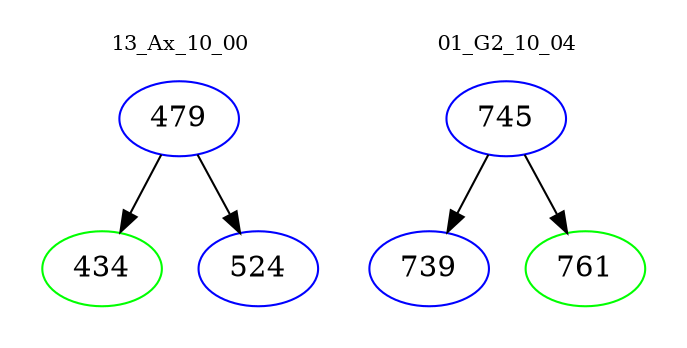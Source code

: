 digraph{
subgraph cluster_0 {
color = white
label = "13_Ax_10_00";
fontsize=10;
T0_479 [label="479", color="blue"]
T0_479 -> T0_434 [color="black"]
T0_434 [label="434", color="green"]
T0_479 -> T0_524 [color="black"]
T0_524 [label="524", color="blue"]
}
subgraph cluster_1 {
color = white
label = "01_G2_10_04";
fontsize=10;
T1_745 [label="745", color="blue"]
T1_745 -> T1_739 [color="black"]
T1_739 [label="739", color="blue"]
T1_745 -> T1_761 [color="black"]
T1_761 [label="761", color="green"]
}
}
